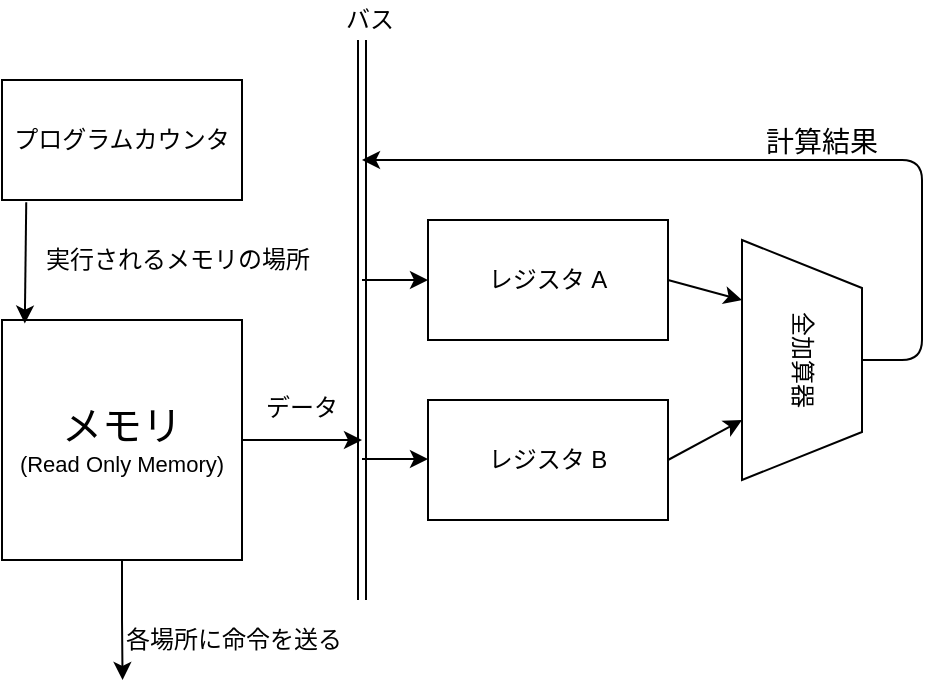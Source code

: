<mxfile pages="1" version="11.2.3" type="github"><diagram id="aDpF0OfCGgQDpIXJ0pih" name="Page-1"><mxGraphModel dx="650" dy="432" grid="1" gridSize="10" guides="1" tooltips="1" connect="1" arrows="1" fold="1" page="1" pageScale="1" pageWidth="827" pageHeight="1169" math="0" shadow="0"><root><mxCell id="0"/><mxCell id="1" parent="0"/><mxCell id="kI-appJ5V13mufW9ETR2-1" value="全加算器" style="shape=trapezoid;perimeter=trapezoidPerimeter;whiteSpace=wrap;html=1;rotation=90;" vertex="1" parent="1"><mxGeometry x="480" y="210" width="120" height="60" as="geometry"/></mxCell><mxCell id="kI-appJ5V13mufW9ETR2-2" value="" style="shape=link;html=1;" edge="1" parent="1"><mxGeometry width="50" height="50" relative="1" as="geometry"><mxPoint x="320" y="360" as="sourcePoint"/><mxPoint x="320" y="80" as="targetPoint"/></mxGeometry></mxCell><mxCell id="kI-appJ5V13mufW9ETR2-3" value="レジスタ A" style="rounded=0;whiteSpace=wrap;html=1;" vertex="1" parent="1"><mxGeometry x="353" y="170" width="120" height="60" as="geometry"/></mxCell><mxCell id="kI-appJ5V13mufW9ETR2-4" value="&lt;span style=&quot;white-space: normal&quot;&gt;レジスタ B&lt;/span&gt;" style="rounded=0;whiteSpace=wrap;html=1;" vertex="1" parent="1"><mxGeometry x="353" y="260" width="120" height="60" as="geometry"/></mxCell><mxCell id="kI-appJ5V13mufW9ETR2-5" value="" style="endArrow=classic;html=1;exitX=0.5;exitY=0;exitDx=0;exitDy=0;" edge="1" parent="1" source="kI-appJ5V13mufW9ETR2-1"><mxGeometry width="50" height="50" relative="1" as="geometry"><mxPoint x="590" y="255" as="sourcePoint"/><mxPoint x="320" y="140" as="targetPoint"/><Array as="points"><mxPoint x="600" y="240"/><mxPoint x="600" y="140"/></Array></mxGeometry></mxCell><mxCell id="kI-appJ5V13mufW9ETR2-7" value="" style="endArrow=classic;html=1;exitX=1;exitY=0.5;exitDx=0;exitDy=0;entryX=0.25;entryY=1;entryDx=0;entryDy=0;" edge="1" parent="1" source="kI-appJ5V13mufW9ETR2-3" target="kI-appJ5V13mufW9ETR2-1"><mxGeometry width="50" height="50" relative="1" as="geometry"><mxPoint x="310" y="430" as="sourcePoint"/><mxPoint x="360" y="380" as="targetPoint"/></mxGeometry></mxCell><mxCell id="kI-appJ5V13mufW9ETR2-8" value="" style="endArrow=classic;html=1;exitX=1;exitY=0.5;exitDx=0;exitDy=0;entryX=0.75;entryY=1;entryDx=0;entryDy=0;" edge="1" parent="1" source="kI-appJ5V13mufW9ETR2-4" target="kI-appJ5V13mufW9ETR2-1"><mxGeometry width="50" height="50" relative="1" as="geometry"><mxPoint x="310" y="430" as="sourcePoint"/><mxPoint x="360" y="380" as="targetPoint"/></mxGeometry></mxCell><mxCell id="kI-appJ5V13mufW9ETR2-9" value="" style="endArrow=classic;html=1;entryX=0;entryY=0.5;entryDx=0;entryDy=0;" edge="1" parent="1" target="kI-appJ5V13mufW9ETR2-3"><mxGeometry width="50" height="50" relative="1" as="geometry"><mxPoint x="320" y="200" as="sourcePoint"/><mxPoint x="370" y="175" as="targetPoint"/></mxGeometry></mxCell><mxCell id="kI-appJ5V13mufW9ETR2-10" value="" style="endArrow=classic;html=1;entryX=0;entryY=0.5;entryDx=0;entryDy=0;" edge="1" parent="1"><mxGeometry width="50" height="50" relative="1" as="geometry"><mxPoint x="320" y="289.5" as="sourcePoint"/><mxPoint x="353" y="289.5" as="targetPoint"/></mxGeometry></mxCell><mxCell id="kI-appJ5V13mufW9ETR2-11" value="プログラムカウンタ" style="rounded=0;whiteSpace=wrap;html=1;" vertex="1" parent="1"><mxGeometry x="140" y="100" width="120" height="60" as="geometry"/></mxCell><mxCell id="kI-appJ5V13mufW9ETR2-16" style="edgeStyle=orthogonalEdgeStyle;rounded=0;orthogonalLoop=1;jettySize=auto;html=1;exitX=0.5;exitY=1;exitDx=0;exitDy=0;" edge="1" parent="1" source="kI-appJ5V13mufW9ETR2-12"><mxGeometry relative="1" as="geometry"><mxPoint x="200.286" y="400" as="targetPoint"/></mxGeometry></mxCell><mxCell id="kI-appJ5V13mufW9ETR2-12" value="&lt;font&gt;&lt;font style=&quot;font-size: 20px&quot;&gt;メモリ&lt;br&gt;&lt;/font&gt;&lt;span style=&quot;font-size: 11px&quot;&gt;(Read Only Memory)&lt;/span&gt;&lt;/font&gt;" style="whiteSpace=wrap;html=1;aspect=fixed;" vertex="1" parent="1"><mxGeometry x="140" y="220" width="120" height="120" as="geometry"/></mxCell><mxCell id="kI-appJ5V13mufW9ETR2-15" value="" style="endArrow=classic;html=1;exitX=1;exitY=0.5;exitDx=0;exitDy=0;" edge="1" parent="1" source="kI-appJ5V13mufW9ETR2-12"><mxGeometry width="50" height="50" relative="1" as="geometry"><mxPoint x="140" y="430" as="sourcePoint"/><mxPoint x="320" y="280" as="targetPoint"/></mxGeometry></mxCell><mxCell id="kI-appJ5V13mufW9ETR2-17" value="各場所に命令を送る" style="text;html=1;resizable=0;points=[];autosize=1;align=left;verticalAlign=top;spacingTop=-4;" vertex="1" parent="1"><mxGeometry x="200" y="370" width="120" height="20" as="geometry"/></mxCell><mxCell id="kI-appJ5V13mufW9ETR2-18" value="データ" style="text;html=1;resizable=0;points=[];autosize=1;align=left;verticalAlign=top;spacingTop=-4;" vertex="1" parent="1"><mxGeometry x="270" y="254" width="50" height="20" as="geometry"/></mxCell><mxCell id="kI-appJ5V13mufW9ETR2-19" value="計算結果" style="text;html=1;resizable=0;points=[];autosize=1;align=left;verticalAlign=top;spacingTop=-4;fontSize=14;" vertex="1" parent="1"><mxGeometry x="520" y="120" width="60" height="20" as="geometry"/></mxCell><mxCell id="kI-appJ5V13mufW9ETR2-20" value="実行されるメモリの場所" style="text;html=1;resizable=0;points=[];autosize=1;align=left;verticalAlign=top;spacingTop=-4;" vertex="1" parent="1"><mxGeometry x="160" y="180" width="150" height="20" as="geometry"/></mxCell><mxCell id="kI-appJ5V13mufW9ETR2-21" value="" style="endArrow=classic;html=1;exitX=0.101;exitY=1.018;exitDx=0;exitDy=0;exitPerimeter=0;entryX=0.095;entryY=0.015;entryDx=0;entryDy=0;entryPerimeter=0;" edge="1" parent="1" source="kI-appJ5V13mufW9ETR2-11" target="kI-appJ5V13mufW9ETR2-12"><mxGeometry width="50" height="50" relative="1" as="geometry"><mxPoint x="150" y="224" as="sourcePoint"/><mxPoint x="200" y="174" as="targetPoint"/></mxGeometry></mxCell><mxCell id="kI-appJ5V13mufW9ETR2-22" value="バス" style="text;html=1;resizable=0;points=[];autosize=1;align=left;verticalAlign=top;spacingTop=-4;" vertex="1" parent="1"><mxGeometry x="310" y="60" width="40" height="20" as="geometry"/></mxCell></root></mxGraphModel></diagram></mxfile>